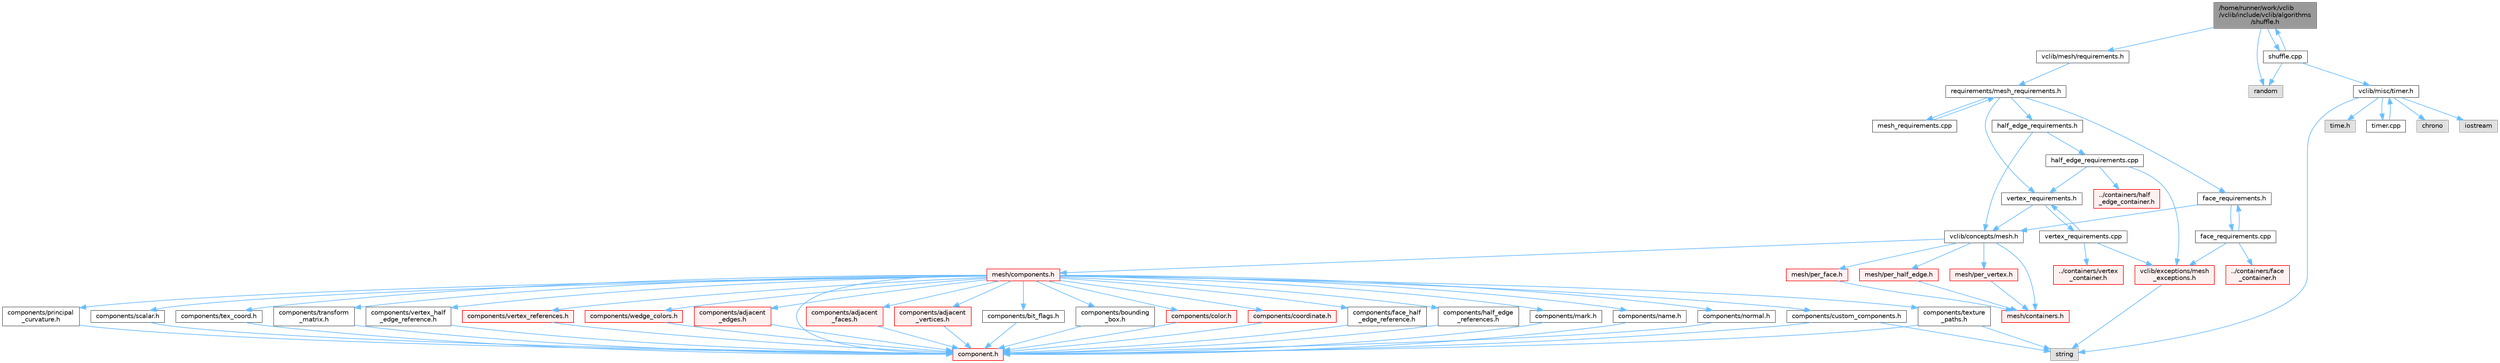 digraph "/home/runner/work/vclib/vclib/include/vclib/algorithms/shuffle.h"
{
 // LATEX_PDF_SIZE
  bgcolor="transparent";
  edge [fontname=Helvetica,fontsize=10,labelfontname=Helvetica,labelfontsize=10];
  node [fontname=Helvetica,fontsize=10,shape=box,height=0.2,width=0.4];
  Node1 [label="/home/runner/work/vclib\l/vclib/include/vclib/algorithms\l/shuffle.h",height=0.2,width=0.4,color="gray40", fillcolor="grey60", style="filled", fontcolor="black",tooltip=" "];
  Node1 -> Node2 [color="steelblue1",style="solid"];
  Node2 [label="random",height=0.2,width=0.4,color="grey60", fillcolor="#E0E0E0", style="filled",tooltip=" "];
  Node1 -> Node3 [color="steelblue1",style="solid"];
  Node3 [label="vclib/mesh/requirements.h",height=0.2,width=0.4,color="grey40", fillcolor="white", style="filled",URL="$requirements_8h.html",tooltip=" "];
  Node3 -> Node4 [color="steelblue1",style="solid"];
  Node4 [label="requirements/mesh_requirements.h",height=0.2,width=0.4,color="grey40", fillcolor="white", style="filled",URL="$mesh__requirements_8h.html",tooltip=" "];
  Node4 -> Node5 [color="steelblue1",style="solid"];
  Node5 [label="half_edge_requirements.h",height=0.2,width=0.4,color="grey40", fillcolor="white", style="filled",URL="$half__edge__requirements_8h.html",tooltip=" "];
  Node5 -> Node6 [color="steelblue1",style="solid"];
  Node6 [label="vclib/concepts/mesh.h",height=0.2,width=0.4,color="grey40", fillcolor="white", style="filled",URL="$concepts_2mesh_8h.html",tooltip=" "];
  Node6 -> Node7 [color="steelblue1",style="solid"];
  Node7 [label="mesh/components.h",height=0.2,width=0.4,color="red", fillcolor="#FFF0F0", style="filled",URL="$concepts_2mesh_2components_8h.html",tooltip=" "];
  Node7 -> Node8 [color="steelblue1",style="solid"];
  Node8 [label="components/adjacent\l_edges.h",height=0.2,width=0.4,color="red", fillcolor="#FFF0F0", style="filled",URL="$concepts_2mesh_2components_2adjacent__edges_8h.html",tooltip=" "];
  Node8 -> Node10 [color="steelblue1",style="solid"];
  Node10 [label="component.h",height=0.2,width=0.4,color="red", fillcolor="#FFF0F0", style="filled",URL="$component_8h.html",tooltip=" "];
  Node7 -> Node22 [color="steelblue1",style="solid"];
  Node22 [label="components/adjacent\l_faces.h",height=0.2,width=0.4,color="red", fillcolor="#FFF0F0", style="filled",URL="$concepts_2mesh_2components_2adjacent__faces_8h.html",tooltip=" "];
  Node22 -> Node10 [color="steelblue1",style="solid"];
  Node7 -> Node23 [color="steelblue1",style="solid"];
  Node23 [label="components/adjacent\l_vertices.h",height=0.2,width=0.4,color="red", fillcolor="#FFF0F0", style="filled",URL="$concepts_2mesh_2components_2adjacent__vertices_8h.html",tooltip=" "];
  Node23 -> Node10 [color="steelblue1",style="solid"];
  Node7 -> Node24 [color="steelblue1",style="solid"];
  Node24 [label="components/bit_flags.h",height=0.2,width=0.4,color="grey40", fillcolor="white", style="filled",URL="$concepts_2mesh_2components_2bit__flags_8h.html",tooltip=" "];
  Node24 -> Node10 [color="steelblue1",style="solid"];
  Node7 -> Node25 [color="steelblue1",style="solid"];
  Node25 [label="components/bounding\l_box.h",height=0.2,width=0.4,color="grey40", fillcolor="white", style="filled",URL="$concepts_2mesh_2components_2bounding__box_8h.html",tooltip=" "];
  Node25 -> Node10 [color="steelblue1",style="solid"];
  Node7 -> Node26 [color="steelblue1",style="solid"];
  Node26 [label="components/color.h",height=0.2,width=0.4,color="red", fillcolor="#FFF0F0", style="filled",URL="$concepts_2mesh_2components_2color_8h.html",tooltip=" "];
  Node26 -> Node10 [color="steelblue1",style="solid"];
  Node7 -> Node10 [color="steelblue1",style="solid"];
  Node7 -> Node43 [color="steelblue1",style="solid"];
  Node43 [label="components/coordinate.h",height=0.2,width=0.4,color="red", fillcolor="#FFF0F0", style="filled",URL="$concepts_2mesh_2components_2coordinate_8h.html",tooltip=" "];
  Node43 -> Node10 [color="steelblue1",style="solid"];
  Node7 -> Node48 [color="steelblue1",style="solid"];
  Node48 [label="components/custom_components.h",height=0.2,width=0.4,color="grey40", fillcolor="white", style="filled",URL="$concepts_2mesh_2components_2custom__components_8h.html",tooltip=" "];
  Node48 -> Node10 [color="steelblue1",style="solid"];
  Node48 -> Node49 [color="steelblue1",style="solid"];
  Node49 [label="string",height=0.2,width=0.4,color="grey60", fillcolor="#E0E0E0", style="filled",tooltip=" "];
  Node7 -> Node50 [color="steelblue1",style="solid"];
  Node50 [label="components/face_half\l_edge_reference.h",height=0.2,width=0.4,color="grey40", fillcolor="white", style="filled",URL="$concepts_2mesh_2components_2face__half__edge__reference_8h.html",tooltip=" "];
  Node50 -> Node10 [color="steelblue1",style="solid"];
  Node7 -> Node51 [color="steelblue1",style="solid"];
  Node51 [label="components/half_edge\l_references.h",height=0.2,width=0.4,color="grey40", fillcolor="white", style="filled",URL="$concepts_2mesh_2components_2half__edge__references_8h.html",tooltip=" "];
  Node51 -> Node10 [color="steelblue1",style="solid"];
  Node7 -> Node52 [color="steelblue1",style="solid"];
  Node52 [label="components/mark.h",height=0.2,width=0.4,color="grey40", fillcolor="white", style="filled",URL="$concepts_2mesh_2components_2mark_8h.html",tooltip=" "];
  Node52 -> Node10 [color="steelblue1",style="solid"];
  Node7 -> Node53 [color="steelblue1",style="solid"];
  Node53 [label="components/name.h",height=0.2,width=0.4,color="grey40", fillcolor="white", style="filled",URL="$concepts_2mesh_2components_2name_8h.html",tooltip=" "];
  Node53 -> Node10 [color="steelblue1",style="solid"];
  Node7 -> Node54 [color="steelblue1",style="solid"];
  Node54 [label="components/normal.h",height=0.2,width=0.4,color="grey40", fillcolor="white", style="filled",URL="$concepts_2mesh_2components_2normal_8h.html",tooltip=" "];
  Node54 -> Node10 [color="steelblue1",style="solid"];
  Node7 -> Node55 [color="steelblue1",style="solid"];
  Node55 [label="components/principal\l_curvature.h",height=0.2,width=0.4,color="grey40", fillcolor="white", style="filled",URL="$concepts_2mesh_2components_2principal__curvature_8h.html",tooltip=" "];
  Node55 -> Node10 [color="steelblue1",style="solid"];
  Node7 -> Node56 [color="steelblue1",style="solid"];
  Node56 [label="components/scalar.h",height=0.2,width=0.4,color="grey40", fillcolor="white", style="filled",URL="$concepts_2mesh_2components_2scalar_8h.html",tooltip=" "];
  Node56 -> Node10 [color="steelblue1",style="solid"];
  Node7 -> Node57 [color="steelblue1",style="solid"];
  Node57 [label="components/tex_coord.h",height=0.2,width=0.4,color="grey40", fillcolor="white", style="filled",URL="$concepts_2mesh_2components_2tex__coord_8h.html",tooltip=" "];
  Node57 -> Node10 [color="steelblue1",style="solid"];
  Node7 -> Node58 [color="steelblue1",style="solid"];
  Node58 [label="components/texture\l_paths.h",height=0.2,width=0.4,color="grey40", fillcolor="white", style="filled",URL="$concepts_2mesh_2components_2texture__paths_8h.html",tooltip=" "];
  Node58 -> Node10 [color="steelblue1",style="solid"];
  Node58 -> Node49 [color="steelblue1",style="solid"];
  Node7 -> Node59 [color="steelblue1",style="solid"];
  Node59 [label="components/transform\l_matrix.h",height=0.2,width=0.4,color="grey40", fillcolor="white", style="filled",URL="$concepts_2mesh_2components_2transform__matrix_8h.html",tooltip=" "];
  Node59 -> Node10 [color="steelblue1",style="solid"];
  Node7 -> Node60 [color="steelblue1",style="solid"];
  Node60 [label="components/vertex_half\l_edge_reference.h",height=0.2,width=0.4,color="grey40", fillcolor="white", style="filled",URL="$concepts_2mesh_2components_2vertex__half__edge__reference_8h.html",tooltip=" "];
  Node60 -> Node10 [color="steelblue1",style="solid"];
  Node7 -> Node61 [color="steelblue1",style="solid"];
  Node61 [label="components/vertex_references.h",height=0.2,width=0.4,color="red", fillcolor="#FFF0F0", style="filled",URL="$concepts_2mesh_2components_2vertex__references_8h.html",tooltip=" "];
  Node61 -> Node10 [color="steelblue1",style="solid"];
  Node7 -> Node62 [color="steelblue1",style="solid"];
  Node62 [label="components/wedge_colors.h",height=0.2,width=0.4,color="red", fillcolor="#FFF0F0", style="filled",URL="$concepts_2mesh_2components_2wedge__colors_8h.html",tooltip=" "];
  Node62 -> Node10 [color="steelblue1",style="solid"];
  Node6 -> Node64 [color="steelblue1",style="solid"];
  Node64 [label="mesh/containers.h",height=0.2,width=0.4,color="red", fillcolor="#FFF0F0", style="filled",URL="$concepts_2mesh_2containers_8h.html",tooltip=" "];
  Node6 -> Node65 [color="steelblue1",style="solid"];
  Node65 [label="mesh/per_face.h",height=0.2,width=0.4,color="red", fillcolor="#FFF0F0", style="filled",URL="$per__face_8h.html",tooltip=" "];
  Node65 -> Node64 [color="steelblue1",style="solid"];
  Node6 -> Node68 [color="steelblue1",style="solid"];
  Node68 [label="mesh/per_half_edge.h",height=0.2,width=0.4,color="red", fillcolor="#FFF0F0", style="filled",URL="$per__half__edge_8h.html",tooltip=" "];
  Node68 -> Node64 [color="steelblue1",style="solid"];
  Node6 -> Node70 [color="steelblue1",style="solid"];
  Node70 [label="mesh/per_vertex.h",height=0.2,width=0.4,color="red", fillcolor="#FFF0F0", style="filled",URL="$per__vertex_8h.html",tooltip=" "];
  Node70 -> Node64 [color="steelblue1",style="solid"];
  Node5 -> Node72 [color="steelblue1",style="solid"];
  Node72 [label="half_edge_requirements.cpp",height=0.2,width=0.4,color="grey40", fillcolor="white", style="filled",URL="$half__edge__requirements_8cpp.html",tooltip=" "];
  Node72 -> Node73 [color="steelblue1",style="solid"];
  Node73 [label="vertex_requirements.h",height=0.2,width=0.4,color="grey40", fillcolor="white", style="filled",URL="$vertex__requirements_8h.html",tooltip=" "];
  Node73 -> Node6 [color="steelblue1",style="solid"];
  Node73 -> Node74 [color="steelblue1",style="solid"];
  Node74 [label="vertex_requirements.cpp",height=0.2,width=0.4,color="grey40", fillcolor="white", style="filled",URL="$vertex__requirements_8cpp.html",tooltip=" "];
  Node74 -> Node73 [color="steelblue1",style="solid"];
  Node74 -> Node75 [color="steelblue1",style="solid"];
  Node75 [label="vclib/exceptions/mesh\l_exceptions.h",height=0.2,width=0.4,color="red", fillcolor="#FFF0F0", style="filled",URL="$mesh__exceptions_8h.html",tooltip=" "];
  Node75 -> Node49 [color="steelblue1",style="solid"];
  Node74 -> Node77 [color="steelblue1",style="solid"];
  Node77 [label="../containers/vertex\l_container.h",height=0.2,width=0.4,color="red", fillcolor="#FFF0F0", style="filled",URL="$vertex__container_8h.html",tooltip=" "];
  Node72 -> Node75 [color="steelblue1",style="solid"];
  Node72 -> Node147 [color="steelblue1",style="solid"];
  Node147 [label="../containers/half\l_edge_container.h",height=0.2,width=0.4,color="red", fillcolor="#FFF0F0", style="filled",URL="$half__edge__container_8h.html",tooltip=" "];
  Node4 -> Node154 [color="steelblue1",style="solid"];
  Node154 [label="face_requirements.h",height=0.2,width=0.4,color="grey40", fillcolor="white", style="filled",URL="$face__requirements_8h.html",tooltip=" "];
  Node154 -> Node6 [color="steelblue1",style="solid"];
  Node154 -> Node155 [color="steelblue1",style="solid"];
  Node155 [label="face_requirements.cpp",height=0.2,width=0.4,color="grey40", fillcolor="white", style="filled",URL="$face__requirements_8cpp.html",tooltip=" "];
  Node155 -> Node154 [color="steelblue1",style="solid"];
  Node155 -> Node75 [color="steelblue1",style="solid"];
  Node155 -> Node156 [color="steelblue1",style="solid"];
  Node156 [label="../containers/face\l_container.h",height=0.2,width=0.4,color="red", fillcolor="#FFF0F0", style="filled",URL="$face__container_8h.html",tooltip=" "];
  Node4 -> Node73 [color="steelblue1",style="solid"];
  Node4 -> Node179 [color="steelblue1",style="solid"];
  Node179 [label="mesh_requirements.cpp",height=0.2,width=0.4,color="grey40", fillcolor="white", style="filled",URL="$mesh__requirements_8cpp.html",tooltip=" "];
  Node179 -> Node4 [color="steelblue1",style="solid"];
  Node1 -> Node180 [color="steelblue1",style="solid"];
  Node180 [label="shuffle.cpp",height=0.2,width=0.4,color="grey40", fillcolor="white", style="filled",URL="$shuffle_8cpp.html",tooltip=" "];
  Node180 -> Node1 [color="steelblue1",style="solid"];
  Node180 -> Node2 [color="steelblue1",style="solid"];
  Node180 -> Node181 [color="steelblue1",style="solid"];
  Node181 [label="vclib/misc/timer.h",height=0.2,width=0.4,color="grey40", fillcolor="white", style="filled",URL="$timer_8h.html",tooltip=" "];
  Node181 -> Node182 [color="steelblue1",style="solid"];
  Node182 [label="chrono",height=0.2,width=0.4,color="grey60", fillcolor="#E0E0E0", style="filled",tooltip=" "];
  Node181 -> Node183 [color="steelblue1",style="solid"];
  Node183 [label="iostream",height=0.2,width=0.4,color="grey60", fillcolor="#E0E0E0", style="filled",tooltip=" "];
  Node181 -> Node49 [color="steelblue1",style="solid"];
  Node181 -> Node184 [color="steelblue1",style="solid"];
  Node184 [label="time.h",height=0.2,width=0.4,color="grey60", fillcolor="#E0E0E0", style="filled",tooltip=" "];
  Node181 -> Node185 [color="steelblue1",style="solid"];
  Node185 [label="timer.cpp",height=0.2,width=0.4,color="grey40", fillcolor="white", style="filled",URL="$timer_8cpp.html",tooltip=" "];
  Node185 -> Node181 [color="steelblue1",style="solid"];
}
